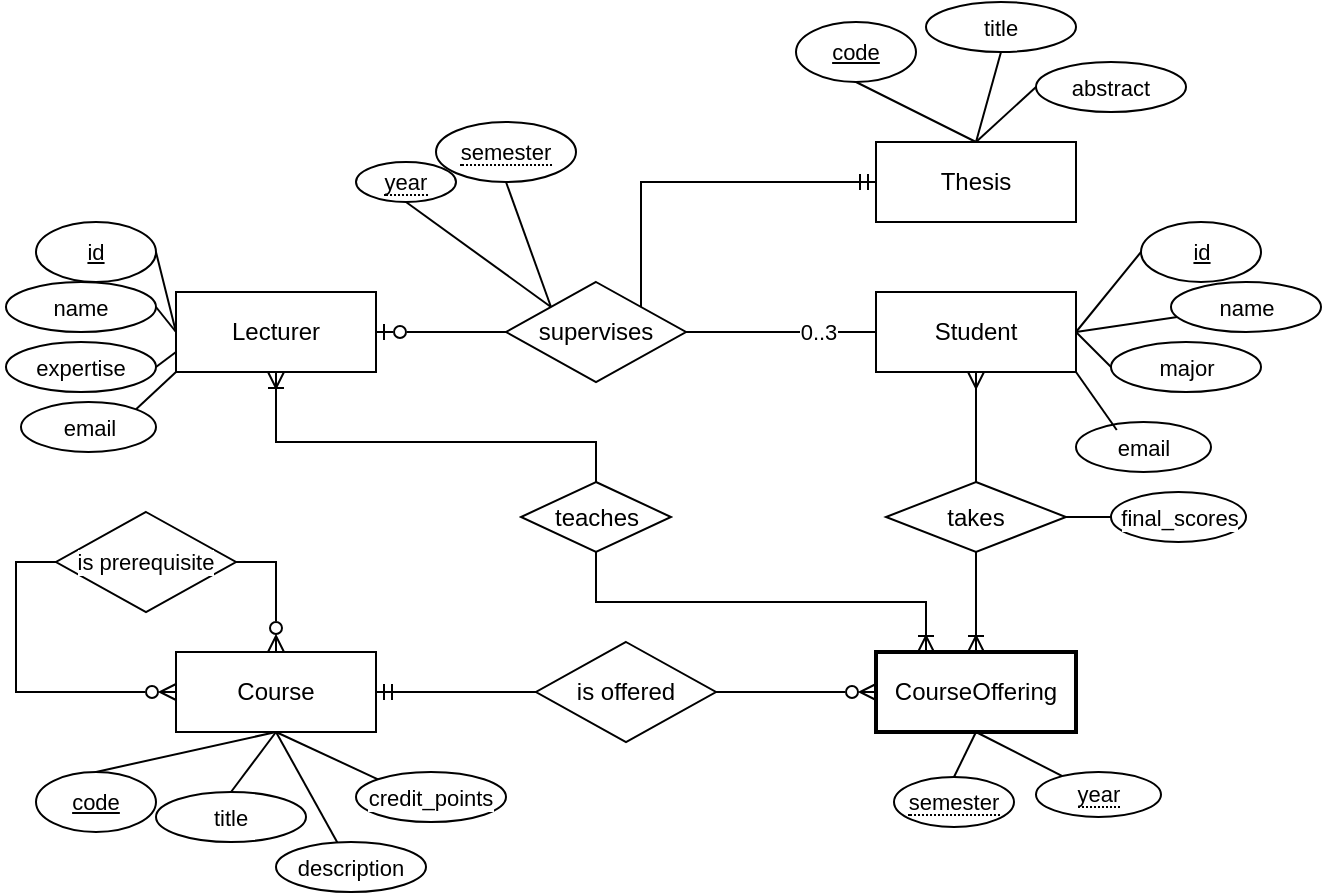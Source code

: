 <mxfile version="25.0.3">
  <diagram name="Page-1" id="-smm-VKftjKDEiIyeQWm">
    <mxGraphModel dx="1031" dy="488" grid="0" gridSize="10" guides="1" tooltips="1" connect="1" arrows="1" fold="1" page="1" pageScale="1" pageWidth="850" pageHeight="1100" math="0" shadow="0">
      <root>
        <mxCell id="0" />
        <mxCell id="1" parent="0" />
        <mxCell id="jNzCGLF9xOXy1pfkeXg_-9" style="edgeStyle=orthogonalEdgeStyle;shape=connector;rounded=0;orthogonalLoop=1;jettySize=auto;html=1;exitX=0.5;exitY=1;exitDx=0;exitDy=0;entryX=0.5;entryY=0;entryDx=0;entryDy=0;strokeColor=default;align=center;verticalAlign=middle;fontFamily=Helvetica;fontSize=11;fontColor=default;labelBackgroundColor=default;endArrow=none;endFill=0;startArrow=ERoneToMany;startFill=0;" parent="1" source="jNzCGLF9xOXy1pfkeXg_-1" target="jNzCGLF9xOXy1pfkeXg_-8" edge="1">
          <mxGeometry relative="1" as="geometry">
            <Array as="points">
              <mxPoint x="160" y="230" />
              <mxPoint x="320" y="230" />
            </Array>
          </mxGeometry>
        </mxCell>
        <mxCell id="jNzCGLF9xOXy1pfkeXg_-46" style="edgeStyle=none;shape=connector;rounded=0;orthogonalLoop=1;jettySize=auto;html=1;exitX=1;exitY=0.5;exitDx=0;exitDy=0;entryX=0;entryY=0.5;entryDx=0;entryDy=0;strokeColor=default;align=center;verticalAlign=middle;fontFamily=Helvetica;fontSize=11;fontColor=default;labelBackgroundColor=default;endArrow=none;endFill=0;startArrow=ERzeroToOne;startFill=0;" parent="1" source="jNzCGLF9xOXy1pfkeXg_-1" target="jNzCGLF9xOXy1pfkeXg_-45" edge="1">
          <mxGeometry relative="1" as="geometry" />
        </mxCell>
        <mxCell id="jNzCGLF9xOXy1pfkeXg_-65" style="edgeStyle=none;shape=connector;rounded=0;orthogonalLoop=1;jettySize=auto;html=1;exitX=0;exitY=0.5;exitDx=0;exitDy=0;entryX=1;entryY=0.5;entryDx=0;entryDy=0;strokeColor=default;align=center;verticalAlign=middle;fontFamily=Helvetica;fontSize=11;fontColor=default;labelBackgroundColor=default;endArrow=none;endFill=0;" parent="1" source="jNzCGLF9xOXy1pfkeXg_-1" target="jNzCGLF9xOXy1pfkeXg_-64" edge="1">
          <mxGeometry relative="1" as="geometry" />
        </mxCell>
        <mxCell id="jNzCGLF9xOXy1pfkeXg_-67" style="edgeStyle=none;shape=connector;rounded=0;orthogonalLoop=1;jettySize=auto;html=1;exitX=0;exitY=0.5;exitDx=0;exitDy=0;entryX=1;entryY=0.5;entryDx=0;entryDy=0;strokeColor=default;align=center;verticalAlign=middle;fontFamily=Helvetica;fontSize=11;fontColor=default;labelBackgroundColor=default;endArrow=none;endFill=0;" parent="1" source="jNzCGLF9xOXy1pfkeXg_-1" target="jNzCGLF9xOXy1pfkeXg_-66" edge="1">
          <mxGeometry relative="1" as="geometry" />
        </mxCell>
        <mxCell id="jNzCGLF9xOXy1pfkeXg_-69" style="edgeStyle=none;shape=connector;rounded=0;orthogonalLoop=1;jettySize=auto;html=1;exitX=0;exitY=0.75;exitDx=0;exitDy=0;entryX=1;entryY=0.5;entryDx=0;entryDy=0;strokeColor=default;align=center;verticalAlign=middle;fontFamily=Helvetica;fontSize=11;fontColor=default;labelBackgroundColor=default;endArrow=none;endFill=0;" parent="1" source="jNzCGLF9xOXy1pfkeXg_-1" target="jNzCGLF9xOXy1pfkeXg_-68" edge="1">
          <mxGeometry relative="1" as="geometry" />
        </mxCell>
        <mxCell id="jNzCGLF9xOXy1pfkeXg_-81" style="edgeStyle=none;shape=connector;rounded=0;orthogonalLoop=1;jettySize=auto;html=1;exitX=0;exitY=1;exitDx=0;exitDy=0;entryX=1;entryY=0;entryDx=0;entryDy=0;strokeColor=default;align=center;verticalAlign=middle;fontFamily=Helvetica;fontSize=11;fontColor=default;labelBackgroundColor=default;endArrow=none;endFill=0;" parent="1" source="jNzCGLF9xOXy1pfkeXg_-1" target="jNzCGLF9xOXy1pfkeXg_-80" edge="1">
          <mxGeometry relative="1" as="geometry" />
        </mxCell>
        <mxCell id="jNzCGLF9xOXy1pfkeXg_-1" value="Lecturer" style="whiteSpace=wrap;html=1;align=center;" parent="1" vertex="1">
          <mxGeometry x="110" y="155" width="100" height="40" as="geometry" />
        </mxCell>
        <mxCell id="jNzCGLF9xOXy1pfkeXg_-21" style="edgeStyle=none;shape=connector;rounded=0;orthogonalLoop=1;jettySize=auto;html=1;exitX=0.5;exitY=1;exitDx=0;exitDy=0;entryX=0.5;entryY=0;entryDx=0;entryDy=0;strokeColor=default;align=center;verticalAlign=middle;fontFamily=Helvetica;fontSize=11;fontColor=default;labelBackgroundColor=default;endArrow=none;endFill=0;startArrow=ERmany;startFill=0;" parent="1" source="jNzCGLF9xOXy1pfkeXg_-2" target="jNzCGLF9xOXy1pfkeXg_-20" edge="1">
          <mxGeometry relative="1" as="geometry" />
        </mxCell>
        <mxCell id="jNzCGLF9xOXy1pfkeXg_-77" style="edgeStyle=none;shape=connector;rounded=0;orthogonalLoop=1;jettySize=auto;html=1;exitX=1;exitY=0.5;exitDx=0;exitDy=0;entryX=0;entryY=0.5;entryDx=0;entryDy=0;strokeColor=default;align=center;verticalAlign=middle;fontFamily=Helvetica;fontSize=11;fontColor=default;labelBackgroundColor=default;endArrow=none;endFill=0;" parent="1" source="jNzCGLF9xOXy1pfkeXg_-2" target="jNzCGLF9xOXy1pfkeXg_-74" edge="1">
          <mxGeometry relative="1" as="geometry" />
        </mxCell>
        <mxCell id="jNzCGLF9xOXy1pfkeXg_-78" style="edgeStyle=none;shape=connector;rounded=0;orthogonalLoop=1;jettySize=auto;html=1;exitX=1;exitY=0.5;exitDx=0;exitDy=0;strokeColor=default;align=center;verticalAlign=middle;fontFamily=Helvetica;fontSize=11;fontColor=default;labelBackgroundColor=default;endArrow=none;endFill=0;" parent="1" source="jNzCGLF9xOXy1pfkeXg_-2" target="jNzCGLF9xOXy1pfkeXg_-75" edge="1">
          <mxGeometry relative="1" as="geometry" />
        </mxCell>
        <mxCell id="jNzCGLF9xOXy1pfkeXg_-79" style="edgeStyle=none;shape=connector;rounded=0;orthogonalLoop=1;jettySize=auto;html=1;exitX=1;exitY=0.5;exitDx=0;exitDy=0;entryX=0;entryY=0.5;entryDx=0;entryDy=0;strokeColor=default;align=center;verticalAlign=middle;fontFamily=Helvetica;fontSize=11;fontColor=default;labelBackgroundColor=default;endArrow=none;endFill=0;" parent="1" source="jNzCGLF9xOXy1pfkeXg_-2" target="jNzCGLF9xOXy1pfkeXg_-76" edge="1">
          <mxGeometry relative="1" as="geometry" />
        </mxCell>
        <mxCell id="jNzCGLF9xOXy1pfkeXg_-2" value="Student" style="whiteSpace=wrap;html=1;align=center;" parent="1" vertex="1">
          <mxGeometry x="460" y="155" width="100" height="40" as="geometry" />
        </mxCell>
        <mxCell id="jNzCGLF9xOXy1pfkeXg_-6" style="rounded=0;orthogonalLoop=1;jettySize=auto;html=1;exitX=1;exitY=0.5;exitDx=0;exitDy=0;entryX=0;entryY=0.5;entryDx=0;entryDy=0;endArrow=none;endFill=0;startArrow=ERmandOne;startFill=0;" parent="1" source="jNzCGLF9xOXy1pfkeXg_-3" target="jNzCGLF9xOXy1pfkeXg_-5" edge="1">
          <mxGeometry relative="1" as="geometry" />
        </mxCell>
        <mxCell id="jNzCGLF9xOXy1pfkeXg_-25" style="edgeStyle=none;shape=connector;rounded=0;orthogonalLoop=1;jettySize=auto;html=1;exitX=0.5;exitY=1;exitDx=0;exitDy=0;entryX=0.5;entryY=0;entryDx=0;entryDy=0;strokeColor=default;align=center;verticalAlign=middle;fontFamily=Helvetica;fontSize=11;fontColor=default;labelBackgroundColor=default;endArrow=none;endFill=0;" parent="1" source="jNzCGLF9xOXy1pfkeXg_-3" target="jNzCGLF9xOXy1pfkeXg_-24" edge="1">
          <mxGeometry relative="1" as="geometry" />
        </mxCell>
        <mxCell id="jNzCGLF9xOXy1pfkeXg_-28" style="edgeStyle=none;shape=connector;rounded=0;orthogonalLoop=1;jettySize=auto;html=1;exitX=0.5;exitY=1;exitDx=0;exitDy=0;entryX=0.5;entryY=0;entryDx=0;entryDy=0;strokeColor=default;align=center;verticalAlign=middle;fontFamily=Helvetica;fontSize=11;fontColor=default;labelBackgroundColor=default;endArrow=none;endFill=0;" parent="1" source="jNzCGLF9xOXy1pfkeXg_-3" target="jNzCGLF9xOXy1pfkeXg_-27" edge="1">
          <mxGeometry relative="1" as="geometry" />
        </mxCell>
        <mxCell id="jNzCGLF9xOXy1pfkeXg_-30" style="edgeStyle=none;shape=connector;rounded=0;orthogonalLoop=1;jettySize=auto;html=1;exitX=0.5;exitY=1;exitDx=0;exitDy=0;strokeColor=default;align=center;verticalAlign=middle;fontFamily=Helvetica;fontSize=11;fontColor=default;labelBackgroundColor=default;endArrow=none;endFill=0;" parent="1" source="jNzCGLF9xOXy1pfkeXg_-3" target="jNzCGLF9xOXy1pfkeXg_-29" edge="1">
          <mxGeometry relative="1" as="geometry" />
        </mxCell>
        <mxCell id="jNzCGLF9xOXy1pfkeXg_-32" style="edgeStyle=none;shape=connector;rounded=0;orthogonalLoop=1;jettySize=auto;html=1;exitX=0.5;exitY=1;exitDx=0;exitDy=0;entryX=0;entryY=0;entryDx=0;entryDy=0;strokeColor=default;align=center;verticalAlign=middle;fontFamily=Helvetica;fontSize=11;fontColor=default;labelBackgroundColor=default;endArrow=none;endFill=0;" parent="1" source="jNzCGLF9xOXy1pfkeXg_-3" target="jNzCGLF9xOXy1pfkeXg_-31" edge="1">
          <mxGeometry relative="1" as="geometry" />
        </mxCell>
        <mxCell id="jNzCGLF9xOXy1pfkeXg_-43" style="edgeStyle=orthogonalEdgeStyle;shape=connector;rounded=0;orthogonalLoop=1;jettySize=auto;html=1;exitX=0.5;exitY=0;exitDx=0;exitDy=0;entryX=1;entryY=0.5;entryDx=0;entryDy=0;strokeColor=default;align=center;verticalAlign=middle;fontFamily=Helvetica;fontSize=11;fontColor=default;labelBackgroundColor=default;endArrow=none;endFill=0;startArrow=ERzeroToMany;startFill=0;" parent="1" source="jNzCGLF9xOXy1pfkeXg_-3" target="jNzCGLF9xOXy1pfkeXg_-42" edge="1">
          <mxGeometry relative="1" as="geometry" />
        </mxCell>
        <mxCell id="jNzCGLF9xOXy1pfkeXg_-3" value="Course" style="whiteSpace=wrap;html=1;align=center;" parent="1" vertex="1">
          <mxGeometry x="110" y="335" width="100" height="40" as="geometry" />
        </mxCell>
        <mxCell id="jNzCGLF9xOXy1pfkeXg_-33" style="edgeStyle=none;shape=connector;rounded=0;orthogonalLoop=1;jettySize=auto;html=1;exitX=0.5;exitY=1;exitDx=0;exitDy=0;strokeColor=default;align=center;verticalAlign=middle;fontFamily=Helvetica;fontSize=11;fontColor=default;labelBackgroundColor=default;endArrow=none;endFill=0;entryX=0.5;entryY=0;entryDx=0;entryDy=0;" parent="1" source="jNzCGLF9xOXy1pfkeXg_-4" target="jNzCGLF9xOXy1pfkeXg_-36" edge="1">
          <mxGeometry relative="1" as="geometry">
            <mxPoint x="437.5" y="397.5" as="targetPoint" />
          </mxGeometry>
        </mxCell>
        <mxCell id="jNzCGLF9xOXy1pfkeXg_-39" style="edgeStyle=none;shape=connector;rounded=0;orthogonalLoop=1;jettySize=auto;html=1;exitX=0.5;exitY=1;exitDx=0;exitDy=0;strokeColor=default;align=center;verticalAlign=middle;fontFamily=Helvetica;fontSize=11;fontColor=default;labelBackgroundColor=default;endArrow=none;endFill=0;" parent="1" source="jNzCGLF9xOXy1pfkeXg_-4" target="jNzCGLF9xOXy1pfkeXg_-37" edge="1">
          <mxGeometry relative="1" as="geometry" />
        </mxCell>
        <mxCell id="jNzCGLF9xOXy1pfkeXg_-4" value="CourseOffering" style="whiteSpace=wrap;html=1;align=center;strokeWidth=2;" parent="1" vertex="1">
          <mxGeometry x="460" y="335" width="100" height="40" as="geometry" />
        </mxCell>
        <mxCell id="jNzCGLF9xOXy1pfkeXg_-7" style="edgeStyle=none;shape=connector;rounded=0;orthogonalLoop=1;jettySize=auto;html=1;exitX=1;exitY=0.5;exitDx=0;exitDy=0;entryX=0;entryY=0.5;entryDx=0;entryDy=0;strokeColor=default;align=center;verticalAlign=middle;fontFamily=Helvetica;fontSize=11;fontColor=default;labelBackgroundColor=default;endArrow=ERzeroToMany;endFill=0;" parent="1" source="jNzCGLF9xOXy1pfkeXg_-5" target="jNzCGLF9xOXy1pfkeXg_-4" edge="1">
          <mxGeometry relative="1" as="geometry" />
        </mxCell>
        <mxCell id="jNzCGLF9xOXy1pfkeXg_-5" value="is offered" style="shape=rhombus;perimeter=rhombusPerimeter;whiteSpace=wrap;html=1;align=center;" parent="1" vertex="1">
          <mxGeometry x="290" y="330" width="90" height="50" as="geometry" />
        </mxCell>
        <mxCell id="jNzCGLF9xOXy1pfkeXg_-10" style="edgeStyle=orthogonalEdgeStyle;shape=connector;rounded=0;orthogonalLoop=1;jettySize=auto;html=1;exitX=0.5;exitY=1;exitDx=0;exitDy=0;entryX=0.25;entryY=0;entryDx=0;entryDy=0;strokeColor=default;align=center;verticalAlign=middle;fontFamily=Helvetica;fontSize=11;fontColor=default;labelBackgroundColor=default;endArrow=ERoneToMany;endFill=0;" parent="1" source="jNzCGLF9xOXy1pfkeXg_-8" target="jNzCGLF9xOXy1pfkeXg_-4" edge="1">
          <mxGeometry relative="1" as="geometry" />
        </mxCell>
        <mxCell id="jNzCGLF9xOXy1pfkeXg_-8" value="teaches" style="shape=rhombus;perimeter=rhombusPerimeter;whiteSpace=wrap;html=1;align=center;" parent="1" vertex="1">
          <mxGeometry x="282.5" y="250" width="75" height="35" as="geometry" />
        </mxCell>
        <mxCell id="jNzCGLF9xOXy1pfkeXg_-22" style="edgeStyle=none;shape=connector;rounded=0;orthogonalLoop=1;jettySize=auto;html=1;exitX=0.5;exitY=1;exitDx=0;exitDy=0;entryX=0.5;entryY=0;entryDx=0;entryDy=0;strokeColor=default;align=center;verticalAlign=middle;fontFamily=Helvetica;fontSize=11;fontColor=default;labelBackgroundColor=default;endArrow=ERoneToMany;endFill=0;" parent="1" source="jNzCGLF9xOXy1pfkeXg_-20" target="jNzCGLF9xOXy1pfkeXg_-4" edge="1">
          <mxGeometry relative="1" as="geometry" />
        </mxCell>
        <mxCell id="jNzCGLF9xOXy1pfkeXg_-23" style="edgeStyle=none;shape=connector;rounded=0;orthogonalLoop=1;jettySize=auto;html=1;exitX=1;exitY=0.5;exitDx=0;exitDy=0;strokeColor=default;align=center;verticalAlign=middle;fontFamily=Helvetica;fontSize=11;fontColor=default;labelBackgroundColor=default;endArrow=none;endFill=0;entryX=0;entryY=0.5;entryDx=0;entryDy=0;" parent="1" source="jNzCGLF9xOXy1pfkeXg_-20" target="jNzCGLF9xOXy1pfkeXg_-40" edge="1">
          <mxGeometry relative="1" as="geometry">
            <mxPoint x="600" y="260" as="targetPoint" />
          </mxGeometry>
        </mxCell>
        <mxCell id="jNzCGLF9xOXy1pfkeXg_-20" value="takes" style="shape=rhombus;perimeter=rhombusPerimeter;whiteSpace=wrap;html=1;align=center;" parent="1" vertex="1">
          <mxGeometry x="465" y="250" width="90" height="35" as="geometry" />
        </mxCell>
        <mxCell id="jNzCGLF9xOXy1pfkeXg_-24" value="code" style="ellipse;whiteSpace=wrap;html=1;align=center;fontStyle=4;fontFamily=Helvetica;fontSize=11;fontColor=default;labelBackgroundColor=default;" parent="1" vertex="1">
          <mxGeometry x="40" y="395" width="60" height="30" as="geometry" />
        </mxCell>
        <mxCell id="jNzCGLF9xOXy1pfkeXg_-27" value="title" style="ellipse;whiteSpace=wrap;html=1;align=center;fontFamily=Helvetica;fontSize=11;fontColor=default;labelBackgroundColor=default;" parent="1" vertex="1">
          <mxGeometry x="100" y="405" width="75" height="25" as="geometry" />
        </mxCell>
        <mxCell id="jNzCGLF9xOXy1pfkeXg_-29" value="description" style="ellipse;whiteSpace=wrap;html=1;align=center;fontFamily=Helvetica;fontSize=11;fontColor=default;labelBackgroundColor=default;" parent="1" vertex="1">
          <mxGeometry x="160" y="430" width="75" height="25" as="geometry" />
        </mxCell>
        <mxCell id="jNzCGLF9xOXy1pfkeXg_-31" value="credit_points" style="ellipse;whiteSpace=wrap;html=1;align=center;fontFamily=Helvetica;fontSize=11;fontColor=default;labelBackgroundColor=default;" parent="1" vertex="1">
          <mxGeometry x="200" y="395" width="75" height="25" as="geometry" />
        </mxCell>
        <mxCell id="jNzCGLF9xOXy1pfkeXg_-36" value="&lt;span style=&quot;border-bottom: 1px dotted&quot;&gt;semester&lt;/span&gt;" style="ellipse;whiteSpace=wrap;html=1;align=center;fontFamily=Helvetica;fontSize=11;fontColor=default;labelBackgroundColor=default;" parent="1" vertex="1">
          <mxGeometry x="469" y="397.5" width="60" height="25" as="geometry" />
        </mxCell>
        <mxCell id="jNzCGLF9xOXy1pfkeXg_-37" value="&lt;span style=&quot;border-bottom: 1px dotted&quot;&gt;year&lt;/span&gt;" style="ellipse;whiteSpace=wrap;html=1;align=center;fontFamily=Helvetica;fontSize=11;fontColor=default;labelBackgroundColor=default;" parent="1" vertex="1">
          <mxGeometry x="540" y="395" width="62.5" height="22.5" as="geometry" />
        </mxCell>
        <mxCell id="jNzCGLF9xOXy1pfkeXg_-40" value="final_scores" style="ellipse;whiteSpace=wrap;html=1;align=center;fontFamily=Helvetica;fontSize=11;fontColor=default;labelBackgroundColor=default;" parent="1" vertex="1">
          <mxGeometry x="577.5" y="255" width="67.5" height="25" as="geometry" />
        </mxCell>
        <mxCell id="jNzCGLF9xOXy1pfkeXg_-44" style="edgeStyle=orthogonalEdgeStyle;shape=connector;rounded=0;orthogonalLoop=1;jettySize=auto;html=1;exitX=0;exitY=0.5;exitDx=0;exitDy=0;entryX=0;entryY=0.5;entryDx=0;entryDy=0;strokeColor=default;align=center;verticalAlign=middle;fontFamily=Helvetica;fontSize=11;fontColor=default;labelBackgroundColor=default;endArrow=ERzeroToMany;endFill=0;" parent="1" source="jNzCGLF9xOXy1pfkeXg_-42" target="jNzCGLF9xOXy1pfkeXg_-3" edge="1">
          <mxGeometry relative="1" as="geometry" />
        </mxCell>
        <mxCell id="jNzCGLF9xOXy1pfkeXg_-42" value="is prerequisite" style="shape=rhombus;perimeter=rhombusPerimeter;whiteSpace=wrap;html=1;align=center;fontFamily=Helvetica;fontSize=11;fontColor=default;labelBackgroundColor=default;" parent="1" vertex="1">
          <mxGeometry x="50" y="265" width="90" height="50" as="geometry" />
        </mxCell>
        <mxCell id="jNzCGLF9xOXy1pfkeXg_-47" style="edgeStyle=none;shape=connector;rounded=0;orthogonalLoop=1;jettySize=auto;html=1;entryX=0;entryY=0.5;entryDx=0;entryDy=0;strokeColor=default;align=center;verticalAlign=middle;fontFamily=Helvetica;fontSize=11;fontColor=default;labelBackgroundColor=default;endArrow=none;endFill=0;" parent="1" source="jNzCGLF9xOXy1pfkeXg_-45" target="jNzCGLF9xOXy1pfkeXg_-2" edge="1">
          <mxGeometry relative="1" as="geometry" />
        </mxCell>
        <mxCell id="jNzCGLF9xOXy1pfkeXg_-51" value="&lt;font&gt;0..3&lt;/font&gt;" style="edgeLabel;html=1;align=center;verticalAlign=middle;resizable=0;points=[];fontFamily=Helvetica;fontSize=11;fontColor=default;labelBackgroundColor=default;" parent="jNzCGLF9xOXy1pfkeXg_-47" vertex="1" connectable="0">
          <mxGeometry x="0.714" y="-1" relative="1" as="geometry">
            <mxPoint x="-16" y="-1" as="offset" />
          </mxGeometry>
        </mxCell>
        <mxCell id="jNzCGLF9xOXy1pfkeXg_-54" style="edgeStyle=none;shape=connector;rounded=0;orthogonalLoop=1;jettySize=auto;html=1;exitX=0;exitY=0;exitDx=0;exitDy=0;entryX=0.5;entryY=1;entryDx=0;entryDy=0;strokeColor=default;align=center;verticalAlign=middle;fontFamily=Helvetica;fontSize=11;fontColor=default;labelBackgroundColor=default;endArrow=none;endFill=0;" parent="1" source="jNzCGLF9xOXy1pfkeXg_-45" target="jNzCGLF9xOXy1pfkeXg_-52" edge="1">
          <mxGeometry relative="1" as="geometry" />
        </mxCell>
        <mxCell id="jNzCGLF9xOXy1pfkeXg_-55" style="edgeStyle=none;shape=connector;rounded=0;orthogonalLoop=1;jettySize=auto;html=1;exitX=0;exitY=0;exitDx=0;exitDy=0;entryX=0.5;entryY=1;entryDx=0;entryDy=0;strokeColor=default;align=center;verticalAlign=middle;fontFamily=Helvetica;fontSize=11;fontColor=default;labelBackgroundColor=default;endArrow=none;endFill=0;" parent="1" source="jNzCGLF9xOXy1pfkeXg_-45" target="jNzCGLF9xOXy1pfkeXg_-53" edge="1">
          <mxGeometry relative="1" as="geometry" />
        </mxCell>
        <mxCell id="jNzCGLF9xOXy1pfkeXg_-45" value="supervises" style="shape=rhombus;perimeter=rhombusPerimeter;whiteSpace=wrap;html=1;align=center;" parent="1" vertex="1">
          <mxGeometry x="275" y="150" width="90" height="50" as="geometry" />
        </mxCell>
        <mxCell id="jNzCGLF9xOXy1pfkeXg_-52" value="&lt;span style=&quot;border-bottom: 1px dotted&quot;&gt;semester&lt;/span&gt;" style="ellipse;whiteSpace=wrap;html=1;align=center;fontFamily=Helvetica;fontSize=11;fontColor=default;labelBackgroundColor=default;" parent="1" vertex="1">
          <mxGeometry x="240" y="70" width="70" height="30" as="geometry" />
        </mxCell>
        <mxCell id="jNzCGLF9xOXy1pfkeXg_-53" value="&lt;span style=&quot;border-bottom: 1px dotted&quot;&gt;year&lt;/span&gt;" style="ellipse;whiteSpace=wrap;html=1;align=center;fontFamily=Helvetica;fontSize=11;fontColor=default;labelBackgroundColor=default;" parent="1" vertex="1">
          <mxGeometry x="200" y="90" width="50" height="20" as="geometry" />
        </mxCell>
        <mxCell id="jNzCGLF9xOXy1pfkeXg_-57" style="edgeStyle=orthogonalEdgeStyle;shape=connector;rounded=0;orthogonalLoop=1;jettySize=auto;html=1;exitX=0;exitY=0.5;exitDx=0;exitDy=0;entryX=1;entryY=0;entryDx=0;entryDy=0;strokeColor=default;align=center;verticalAlign=middle;fontFamily=Helvetica;fontSize=11;fontColor=default;labelBackgroundColor=default;endArrow=none;endFill=0;startArrow=ERmandOne;startFill=0;" parent="1" source="jNzCGLF9xOXy1pfkeXg_-56" target="jNzCGLF9xOXy1pfkeXg_-45" edge="1">
          <mxGeometry relative="1" as="geometry" />
        </mxCell>
        <mxCell id="jNzCGLF9xOXy1pfkeXg_-58" style="edgeStyle=none;shape=connector;rounded=0;orthogonalLoop=1;jettySize=auto;html=1;exitX=0.5;exitY=0;exitDx=0;exitDy=0;strokeColor=default;align=center;verticalAlign=middle;fontFamily=Helvetica;fontSize=11;fontColor=default;labelBackgroundColor=default;endArrow=none;endFill=0;entryX=0;entryY=0.5;entryDx=0;entryDy=0;" parent="1" source="jNzCGLF9xOXy1pfkeXg_-56" target="jNzCGLF9xOXy1pfkeXg_-59" edge="1">
          <mxGeometry relative="1" as="geometry">
            <mxPoint x="600" y="30" as="targetPoint" />
          </mxGeometry>
        </mxCell>
        <mxCell id="jNzCGLF9xOXy1pfkeXg_-63" style="edgeStyle=none;shape=connector;rounded=0;orthogonalLoop=1;jettySize=auto;html=1;exitX=0.5;exitY=0;exitDx=0;exitDy=0;entryX=0;entryY=0.5;entryDx=0;entryDy=0;strokeColor=default;align=center;verticalAlign=middle;fontFamily=Helvetica;fontSize=11;fontColor=default;labelBackgroundColor=default;endArrow=none;endFill=0;" parent="1" source="jNzCGLF9xOXy1pfkeXg_-56" target="jNzCGLF9xOXy1pfkeXg_-62" edge="1">
          <mxGeometry relative="1" as="geometry" />
        </mxCell>
        <mxCell id="jNzCGLF9xOXy1pfkeXg_-56" value="Thesis" style="whiteSpace=wrap;html=1;align=center;" parent="1" vertex="1">
          <mxGeometry x="460" y="80" width="100" height="40" as="geometry" />
        </mxCell>
        <mxCell id="jNzCGLF9xOXy1pfkeXg_-59" value="code" style="ellipse;whiteSpace=wrap;html=1;align=center;fontStyle=4;fontFamily=Helvetica;fontSize=11;fontColor=default;labelBackgroundColor=default;" parent="1" vertex="1">
          <mxGeometry x="420" y="20" width="60" height="30" as="geometry" />
        </mxCell>
        <mxCell id="jNzCGLF9xOXy1pfkeXg_-61" style="edgeStyle=none;shape=connector;rounded=0;orthogonalLoop=1;jettySize=auto;html=1;exitX=0.5;exitY=1;exitDx=0;exitDy=0;entryX=0.5;entryY=0;entryDx=0;entryDy=0;strokeColor=default;align=center;verticalAlign=middle;fontFamily=Helvetica;fontSize=11;fontColor=default;labelBackgroundColor=default;endArrow=none;endFill=0;" parent="1" source="jNzCGLF9xOXy1pfkeXg_-60" target="jNzCGLF9xOXy1pfkeXg_-56" edge="1">
          <mxGeometry relative="1" as="geometry" />
        </mxCell>
        <mxCell id="jNzCGLF9xOXy1pfkeXg_-60" value="title" style="ellipse;whiteSpace=wrap;html=1;align=center;fontFamily=Helvetica;fontSize=11;fontColor=default;labelBackgroundColor=default;" parent="1" vertex="1">
          <mxGeometry x="485" y="10" width="75" height="25" as="geometry" />
        </mxCell>
        <mxCell id="jNzCGLF9xOXy1pfkeXg_-62" value="abstract" style="ellipse;whiteSpace=wrap;html=1;align=center;fontFamily=Helvetica;fontSize=11;fontColor=default;labelBackgroundColor=default;" parent="1" vertex="1">
          <mxGeometry x="540" y="40" width="75" height="25" as="geometry" />
        </mxCell>
        <mxCell id="jNzCGLF9xOXy1pfkeXg_-64" value="id" style="ellipse;whiteSpace=wrap;html=1;align=center;fontStyle=4;fontFamily=Helvetica;fontSize=11;fontColor=default;labelBackgroundColor=default;" parent="1" vertex="1">
          <mxGeometry x="40" y="120" width="60" height="30" as="geometry" />
        </mxCell>
        <mxCell id="jNzCGLF9xOXy1pfkeXg_-66" value="name" style="ellipse;whiteSpace=wrap;html=1;align=center;fontFamily=Helvetica;fontSize=11;fontColor=default;labelBackgroundColor=default;" parent="1" vertex="1">
          <mxGeometry x="25" y="150" width="75" height="25" as="geometry" />
        </mxCell>
        <mxCell id="jNzCGLF9xOXy1pfkeXg_-68" value="expertise" style="ellipse;whiteSpace=wrap;html=1;align=center;fontFamily=Helvetica;fontSize=11;fontColor=default;labelBackgroundColor=default;" parent="1" vertex="1">
          <mxGeometry x="25" y="180" width="75" height="25" as="geometry" />
        </mxCell>
        <mxCell id="jNzCGLF9xOXy1pfkeXg_-74" value="id" style="ellipse;whiteSpace=wrap;html=1;align=center;fontStyle=4;fontFamily=Helvetica;fontSize=11;fontColor=default;labelBackgroundColor=default;" parent="1" vertex="1">
          <mxGeometry x="592.5" y="120" width="60" height="30" as="geometry" />
        </mxCell>
        <mxCell id="jNzCGLF9xOXy1pfkeXg_-75" value="name" style="ellipse;whiteSpace=wrap;html=1;align=center;fontFamily=Helvetica;fontSize=11;fontColor=default;labelBackgroundColor=default;" parent="1" vertex="1">
          <mxGeometry x="607.5" y="150" width="75" height="25" as="geometry" />
        </mxCell>
        <mxCell id="jNzCGLF9xOXy1pfkeXg_-76" value="major" style="ellipse;whiteSpace=wrap;html=1;align=center;fontFamily=Helvetica;fontSize=11;fontColor=default;labelBackgroundColor=default;" parent="1" vertex="1">
          <mxGeometry x="577.5" y="180" width="75" height="25" as="geometry" />
        </mxCell>
        <mxCell id="jNzCGLF9xOXy1pfkeXg_-80" value="email" style="ellipse;whiteSpace=wrap;html=1;align=center;fontFamily=Helvetica;fontSize=11;fontColor=default;labelBackgroundColor=default;" parent="1" vertex="1">
          <mxGeometry x="32.5" y="210" width="67.5" height="25" as="geometry" />
        </mxCell>
        <mxCell id="jNzCGLF9xOXy1pfkeXg_-82" value="email" style="ellipse;whiteSpace=wrap;html=1;align=center;fontFamily=Helvetica;fontSize=11;fontColor=default;labelBackgroundColor=default;" parent="1" vertex="1">
          <mxGeometry x="560" y="220" width="67.5" height="25" as="geometry" />
        </mxCell>
        <mxCell id="jNzCGLF9xOXy1pfkeXg_-83" style="edgeStyle=none;shape=connector;rounded=0;orthogonalLoop=1;jettySize=auto;html=1;exitX=1;exitY=1;exitDx=0;exitDy=0;entryX=0.302;entryY=0.16;entryDx=0;entryDy=0;entryPerimeter=0;strokeColor=default;align=center;verticalAlign=middle;fontFamily=Helvetica;fontSize=11;fontColor=default;labelBackgroundColor=default;endArrow=none;endFill=0;" parent="1" source="jNzCGLF9xOXy1pfkeXg_-2" target="jNzCGLF9xOXy1pfkeXg_-82" edge="1">
          <mxGeometry relative="1" as="geometry" />
        </mxCell>
      </root>
    </mxGraphModel>
  </diagram>
</mxfile>
